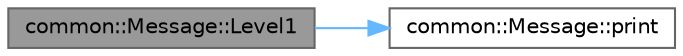 digraph "common::Message::Level1"
{
 // LATEX_PDF_SIZE
  bgcolor="transparent";
  edge [fontname=Helvetica,fontsize=10,labelfontname=Helvetica,labelfontsize=10];
  node [fontname=Helvetica,fontsize=10,shape=box,height=0.2,width=0.4];
  rankdir="LR";
  Node1 [id="Node000001",label="common::Message::Level1",height=0.2,width=0.4,color="gray40", fillcolor="grey60", style="filled", fontcolor="black",tooltip="Level 1 메시지를 출력하는 함수입니다."];
  Node1 -> Node2 [id="edge1_Node000001_Node000002",color="steelblue1",style="solid",tooltip=" "];
  Node2 [id="Node000002",label="common::Message::print",height=0.2,width=0.4,color="grey40", fillcolor="white", style="filled",URL="$a00117.html#ae483efdcb4abf9eb13d618362cf86b51",tooltip="TCHAR 형식의 문자열을 출력하는 일반적인 출력 함수입니다."];
}

